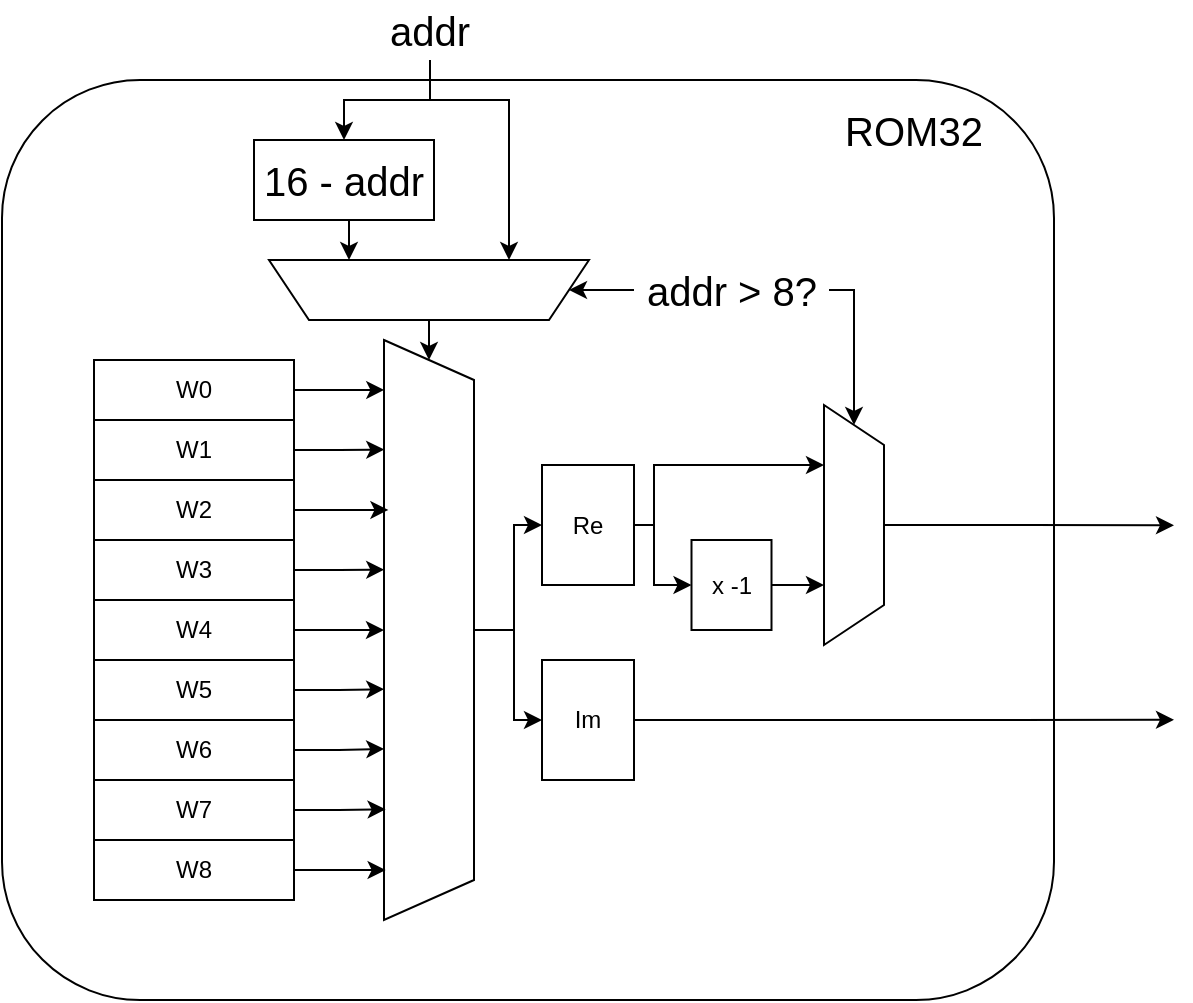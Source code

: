 <mxfile version="26.0.16">
  <diagram name="第 1 页" id="TBly7dRqXLLttx6Q0LW8">
    <mxGraphModel dx="989" dy="577" grid="1" gridSize="10" guides="1" tooltips="1" connect="1" arrows="1" fold="1" page="1" pageScale="1" pageWidth="827" pageHeight="1169" math="0" shadow="0">
      <root>
        <mxCell id="0" />
        <mxCell id="1" parent="0" />
        <mxCell id="ZSCW-fxgdIgpkBm4VGL2-10" value="" style="rounded=1;whiteSpace=wrap;html=1;" vertex="1" parent="1">
          <mxGeometry x="144" y="170" width="526" height="460" as="geometry" />
        </mxCell>
        <mxCell id="ZSCW-fxgdIgpkBm4VGL2-1" value="W0" style="rounded=0;whiteSpace=wrap;html=1;" vertex="1" parent="1">
          <mxGeometry x="190" y="310" width="100" height="30" as="geometry" />
        </mxCell>
        <mxCell id="ZSCW-fxgdIgpkBm4VGL2-2" value="W1" style="rounded=0;whiteSpace=wrap;html=1;" vertex="1" parent="1">
          <mxGeometry x="190" y="340" width="100" height="30" as="geometry" />
        </mxCell>
        <mxCell id="ZSCW-fxgdIgpkBm4VGL2-3" value="W2" style="rounded=0;whiteSpace=wrap;html=1;" vertex="1" parent="1">
          <mxGeometry x="190" y="370" width="100" height="30" as="geometry" />
        </mxCell>
        <mxCell id="ZSCW-fxgdIgpkBm4VGL2-4" value="W3" style="rounded=0;whiteSpace=wrap;html=1;" vertex="1" parent="1">
          <mxGeometry x="190" y="400" width="100" height="30" as="geometry" />
        </mxCell>
        <mxCell id="ZSCW-fxgdIgpkBm4VGL2-27" style="edgeStyle=orthogonalEdgeStyle;rounded=0;orthogonalLoop=1;jettySize=auto;html=1;exitX=1;exitY=0.5;exitDx=0;exitDy=0;entryX=0.5;entryY=1;entryDx=0;entryDy=0;" edge="1" parent="1" source="ZSCW-fxgdIgpkBm4VGL2-5" target="ZSCW-fxgdIgpkBm4VGL2-12">
          <mxGeometry relative="1" as="geometry" />
        </mxCell>
        <mxCell id="ZSCW-fxgdIgpkBm4VGL2-5" value="W4" style="rounded=0;whiteSpace=wrap;html=1;" vertex="1" parent="1">
          <mxGeometry x="190" y="430" width="100" height="30" as="geometry" />
        </mxCell>
        <mxCell id="ZSCW-fxgdIgpkBm4VGL2-6" value="W5" style="rounded=0;whiteSpace=wrap;html=1;" vertex="1" parent="1">
          <mxGeometry x="190" y="460" width="100" height="30" as="geometry" />
        </mxCell>
        <mxCell id="ZSCW-fxgdIgpkBm4VGL2-7" value="W6" style="rounded=0;whiteSpace=wrap;html=1;" vertex="1" parent="1">
          <mxGeometry x="190" y="490" width="100" height="30" as="geometry" />
        </mxCell>
        <mxCell id="ZSCW-fxgdIgpkBm4VGL2-8" value="W7" style="rounded=0;whiteSpace=wrap;html=1;" vertex="1" parent="1">
          <mxGeometry x="190" y="520" width="100" height="30" as="geometry" />
        </mxCell>
        <mxCell id="ZSCW-fxgdIgpkBm4VGL2-9" value="W8" style="rounded=0;whiteSpace=wrap;html=1;" vertex="1" parent="1">
          <mxGeometry x="190" y="550" width="100" height="30" as="geometry" />
        </mxCell>
        <mxCell id="ZSCW-fxgdIgpkBm4VGL2-11" value="&lt;font style=&quot;font-size: 20px;&quot;&gt;ROM32&lt;/font&gt;" style="text;html=1;align=center;verticalAlign=middle;whiteSpace=wrap;rounded=0;" vertex="1" parent="1">
          <mxGeometry x="570" y="170" width="60" height="50" as="geometry" />
        </mxCell>
        <mxCell id="ZSCW-fxgdIgpkBm4VGL2-37" style="edgeStyle=orthogonalEdgeStyle;rounded=0;orthogonalLoop=1;jettySize=auto;html=1;exitX=0.5;exitY=0;exitDx=0;exitDy=0;entryX=0;entryY=0.5;entryDx=0;entryDy=0;" edge="1" parent="1" source="ZSCW-fxgdIgpkBm4VGL2-12" target="ZSCW-fxgdIgpkBm4VGL2-34">
          <mxGeometry relative="1" as="geometry" />
        </mxCell>
        <mxCell id="ZSCW-fxgdIgpkBm4VGL2-38" style="edgeStyle=orthogonalEdgeStyle;rounded=0;orthogonalLoop=1;jettySize=auto;html=1;exitX=0.5;exitY=0;exitDx=0;exitDy=0;entryX=0;entryY=0.5;entryDx=0;entryDy=0;" edge="1" parent="1" source="ZSCW-fxgdIgpkBm4VGL2-12" target="ZSCW-fxgdIgpkBm4VGL2-33">
          <mxGeometry relative="1" as="geometry" />
        </mxCell>
        <mxCell id="ZSCW-fxgdIgpkBm4VGL2-12" value="" style="shape=trapezoid;perimeter=trapezoidPerimeter;whiteSpace=wrap;html=1;fixedSize=1;rotation=90;" vertex="1" parent="1">
          <mxGeometry x="212.5" y="422.5" width="290" height="45" as="geometry" />
        </mxCell>
        <mxCell id="ZSCW-fxgdIgpkBm4VGL2-45" style="edgeStyle=orthogonalEdgeStyle;rounded=0;orthogonalLoop=1;jettySize=auto;html=1;exitX=0.5;exitY=0;exitDx=0;exitDy=0;entryX=0;entryY=0.5;entryDx=0;entryDy=0;" edge="1" parent="1" source="ZSCW-fxgdIgpkBm4VGL2-13" target="ZSCW-fxgdIgpkBm4VGL2-12">
          <mxGeometry relative="1" as="geometry" />
        </mxCell>
        <mxCell id="ZSCW-fxgdIgpkBm4VGL2-13" value="" style="shape=trapezoid;perimeter=trapezoidPerimeter;whiteSpace=wrap;html=1;fixedSize=1;rotation=-180;" vertex="1" parent="1">
          <mxGeometry x="277.5" y="260" width="160" height="30" as="geometry" />
        </mxCell>
        <mxCell id="ZSCW-fxgdIgpkBm4VGL2-21" style="edgeStyle=orthogonalEdgeStyle;rounded=0;orthogonalLoop=1;jettySize=auto;html=1;exitX=0.5;exitY=1;exitDx=0;exitDy=0;entryX=0.75;entryY=1;entryDx=0;entryDy=0;" edge="1" parent="1" source="ZSCW-fxgdIgpkBm4VGL2-14" target="ZSCW-fxgdIgpkBm4VGL2-13">
          <mxGeometry relative="1" as="geometry" />
        </mxCell>
        <mxCell id="ZSCW-fxgdIgpkBm4VGL2-14" value="16 - addr" style="rounded=0;whiteSpace=wrap;html=1;fontSize=20;" vertex="1" parent="1">
          <mxGeometry x="270" y="200" width="90" height="40" as="geometry" />
        </mxCell>
        <mxCell id="ZSCW-fxgdIgpkBm4VGL2-20" style="edgeStyle=orthogonalEdgeStyle;rounded=0;orthogonalLoop=1;jettySize=auto;html=1;exitX=0.5;exitY=1;exitDx=0;exitDy=0;entryX=0.5;entryY=0;entryDx=0;entryDy=0;" edge="1" parent="1" source="ZSCW-fxgdIgpkBm4VGL2-17" target="ZSCW-fxgdIgpkBm4VGL2-14">
          <mxGeometry relative="1" as="geometry" />
        </mxCell>
        <mxCell id="ZSCW-fxgdIgpkBm4VGL2-22" style="edgeStyle=orthogonalEdgeStyle;rounded=0;orthogonalLoop=1;jettySize=auto;html=1;exitX=0.5;exitY=1;exitDx=0;exitDy=0;entryX=0.25;entryY=1;entryDx=0;entryDy=0;" edge="1" parent="1" source="ZSCW-fxgdIgpkBm4VGL2-17" target="ZSCW-fxgdIgpkBm4VGL2-13">
          <mxGeometry relative="1" as="geometry">
            <Array as="points">
              <mxPoint x="358" y="180" />
              <mxPoint x="397" y="180" />
            </Array>
          </mxGeometry>
        </mxCell>
        <mxCell id="ZSCW-fxgdIgpkBm4VGL2-17" value="addr" style="text;html=1;align=center;verticalAlign=middle;whiteSpace=wrap;rounded=0;fontSize=20;" vertex="1" parent="1">
          <mxGeometry x="328" y="130" width="60" height="30" as="geometry" />
        </mxCell>
        <mxCell id="ZSCW-fxgdIgpkBm4VGL2-19" style="edgeStyle=orthogonalEdgeStyle;rounded=0;orthogonalLoop=1;jettySize=auto;html=1;exitX=0;exitY=0.5;exitDx=0;exitDy=0;entryX=0;entryY=0.5;entryDx=0;entryDy=0;" edge="1" parent="1" source="ZSCW-fxgdIgpkBm4VGL2-18" target="ZSCW-fxgdIgpkBm4VGL2-13">
          <mxGeometry relative="1" as="geometry" />
        </mxCell>
        <mxCell id="ZSCW-fxgdIgpkBm4VGL2-44" style="edgeStyle=orthogonalEdgeStyle;rounded=0;orthogonalLoop=1;jettySize=auto;html=1;exitX=1;exitY=0.5;exitDx=0;exitDy=0;entryX=0;entryY=0.5;entryDx=0;entryDy=0;" edge="1" parent="1" source="ZSCW-fxgdIgpkBm4VGL2-18" target="ZSCW-fxgdIgpkBm4VGL2-35">
          <mxGeometry relative="1" as="geometry">
            <Array as="points">
              <mxPoint x="570" y="275" />
            </Array>
          </mxGeometry>
        </mxCell>
        <mxCell id="ZSCW-fxgdIgpkBm4VGL2-18" value="&lt;font style=&quot;font-size: 20px;&quot;&gt;addr &amp;gt; 8?&lt;/font&gt;" style="text;html=1;align=center;verticalAlign=middle;whiteSpace=wrap;rounded=0;" vertex="1" parent="1">
          <mxGeometry x="460" y="260" width="97.5" height="30" as="geometry" />
        </mxCell>
        <mxCell id="ZSCW-fxgdIgpkBm4VGL2-23" style="edgeStyle=orthogonalEdgeStyle;rounded=0;orthogonalLoop=1;jettySize=auto;html=1;exitX=1;exitY=0.5;exitDx=0;exitDy=0;entryX=0.086;entryY=0.997;entryDx=0;entryDy=0;entryPerimeter=0;" edge="1" parent="1" source="ZSCW-fxgdIgpkBm4VGL2-1" target="ZSCW-fxgdIgpkBm4VGL2-12">
          <mxGeometry relative="1" as="geometry" />
        </mxCell>
        <mxCell id="ZSCW-fxgdIgpkBm4VGL2-24" style="edgeStyle=orthogonalEdgeStyle;rounded=0;orthogonalLoop=1;jettySize=auto;html=1;exitX=1;exitY=0.5;exitDx=0;exitDy=0;entryX=0.189;entryY=0.997;entryDx=0;entryDy=0;entryPerimeter=0;" edge="1" parent="1" source="ZSCW-fxgdIgpkBm4VGL2-2" target="ZSCW-fxgdIgpkBm4VGL2-12">
          <mxGeometry relative="1" as="geometry" />
        </mxCell>
        <mxCell id="ZSCW-fxgdIgpkBm4VGL2-25" style="edgeStyle=orthogonalEdgeStyle;rounded=0;orthogonalLoop=1;jettySize=auto;html=1;exitX=1;exitY=0.5;exitDx=0;exitDy=0;entryX=0.293;entryY=0.951;entryDx=0;entryDy=0;entryPerimeter=0;" edge="1" parent="1" source="ZSCW-fxgdIgpkBm4VGL2-3" target="ZSCW-fxgdIgpkBm4VGL2-12">
          <mxGeometry relative="1" as="geometry" />
        </mxCell>
        <mxCell id="ZSCW-fxgdIgpkBm4VGL2-26" style="edgeStyle=orthogonalEdgeStyle;rounded=0;orthogonalLoop=1;jettySize=auto;html=1;exitX=1;exitY=0.5;exitDx=0;exitDy=0;entryX=0.396;entryY=0.997;entryDx=0;entryDy=0;entryPerimeter=0;" edge="1" parent="1" source="ZSCW-fxgdIgpkBm4VGL2-4" target="ZSCW-fxgdIgpkBm4VGL2-12">
          <mxGeometry relative="1" as="geometry" />
        </mxCell>
        <mxCell id="ZSCW-fxgdIgpkBm4VGL2-28" style="edgeStyle=orthogonalEdgeStyle;rounded=0;orthogonalLoop=1;jettySize=auto;html=1;exitX=1;exitY=0.5;exitDx=0;exitDy=0;entryX=0.602;entryY=0.997;entryDx=0;entryDy=0;entryPerimeter=0;" edge="1" parent="1" source="ZSCW-fxgdIgpkBm4VGL2-6" target="ZSCW-fxgdIgpkBm4VGL2-12">
          <mxGeometry relative="1" as="geometry" />
        </mxCell>
        <mxCell id="ZSCW-fxgdIgpkBm4VGL2-29" style="edgeStyle=orthogonalEdgeStyle;rounded=0;orthogonalLoop=1;jettySize=auto;html=1;exitX=1;exitY=0.5;exitDx=0;exitDy=0;entryX=0.705;entryY=0.997;entryDx=0;entryDy=0;entryPerimeter=0;" edge="1" parent="1" source="ZSCW-fxgdIgpkBm4VGL2-7" target="ZSCW-fxgdIgpkBm4VGL2-12">
          <mxGeometry relative="1" as="geometry" />
        </mxCell>
        <mxCell id="ZSCW-fxgdIgpkBm4VGL2-30" style="edgeStyle=orthogonalEdgeStyle;rounded=0;orthogonalLoop=1;jettySize=auto;html=1;exitX=1;exitY=0.5;exitDx=0;exitDy=0;entryX=0.809;entryY=0.982;entryDx=0;entryDy=0;entryPerimeter=0;" edge="1" parent="1" source="ZSCW-fxgdIgpkBm4VGL2-8" target="ZSCW-fxgdIgpkBm4VGL2-12">
          <mxGeometry relative="1" as="geometry" />
        </mxCell>
        <mxCell id="ZSCW-fxgdIgpkBm4VGL2-31" style="edgeStyle=orthogonalEdgeStyle;rounded=0;orthogonalLoop=1;jettySize=auto;html=1;exitX=1;exitY=0.5;exitDx=0;exitDy=0;entryX=0.914;entryY=0.982;entryDx=0;entryDy=0;entryPerimeter=0;" edge="1" parent="1" source="ZSCW-fxgdIgpkBm4VGL2-9" target="ZSCW-fxgdIgpkBm4VGL2-12">
          <mxGeometry relative="1" as="geometry" />
        </mxCell>
        <mxCell id="ZSCW-fxgdIgpkBm4VGL2-39" style="edgeStyle=orthogonalEdgeStyle;rounded=0;orthogonalLoop=1;jettySize=auto;html=1;exitX=1;exitY=0.5;exitDx=0;exitDy=0;" edge="1" parent="1" source="ZSCW-fxgdIgpkBm4VGL2-33">
          <mxGeometry relative="1" as="geometry">
            <mxPoint x="730.0" y="489.897" as="targetPoint" />
          </mxGeometry>
        </mxCell>
        <mxCell id="ZSCW-fxgdIgpkBm4VGL2-33" value="Im" style="rounded=0;whiteSpace=wrap;html=1;" vertex="1" parent="1">
          <mxGeometry x="414" y="460" width="46" height="60" as="geometry" />
        </mxCell>
        <mxCell id="ZSCW-fxgdIgpkBm4VGL2-40" style="edgeStyle=orthogonalEdgeStyle;rounded=0;orthogonalLoop=1;jettySize=auto;html=1;exitX=1;exitY=0.5;exitDx=0;exitDy=0;entryX=0.25;entryY=1;entryDx=0;entryDy=0;" edge="1" parent="1" source="ZSCW-fxgdIgpkBm4VGL2-34" target="ZSCW-fxgdIgpkBm4VGL2-35">
          <mxGeometry relative="1" as="geometry">
            <Array as="points">
              <mxPoint x="470" y="393" />
              <mxPoint x="470" y="363" />
            </Array>
          </mxGeometry>
        </mxCell>
        <mxCell id="ZSCW-fxgdIgpkBm4VGL2-41" style="edgeStyle=orthogonalEdgeStyle;rounded=0;orthogonalLoop=1;jettySize=auto;html=1;exitX=1;exitY=0.5;exitDx=0;exitDy=0;entryX=0;entryY=0.5;entryDx=0;entryDy=0;" edge="1" parent="1" source="ZSCW-fxgdIgpkBm4VGL2-34" target="ZSCW-fxgdIgpkBm4VGL2-36">
          <mxGeometry relative="1" as="geometry">
            <Array as="points">
              <mxPoint x="470" y="393" />
              <mxPoint x="470" y="423" />
            </Array>
          </mxGeometry>
        </mxCell>
        <mxCell id="ZSCW-fxgdIgpkBm4VGL2-34" value="Re" style="rounded=0;whiteSpace=wrap;html=1;" vertex="1" parent="1">
          <mxGeometry x="414" y="362.5" width="46" height="60" as="geometry" />
        </mxCell>
        <mxCell id="ZSCW-fxgdIgpkBm4VGL2-43" style="edgeStyle=orthogonalEdgeStyle;rounded=0;orthogonalLoop=1;jettySize=auto;html=1;exitX=0.5;exitY=0;exitDx=0;exitDy=0;" edge="1" parent="1" source="ZSCW-fxgdIgpkBm4VGL2-35">
          <mxGeometry relative="1" as="geometry">
            <mxPoint x="730.0" y="392.655" as="targetPoint" />
          </mxGeometry>
        </mxCell>
        <mxCell id="ZSCW-fxgdIgpkBm4VGL2-35" value="" style="shape=trapezoid;perimeter=trapezoidPerimeter;whiteSpace=wrap;html=1;fixedSize=1;rotation=90;" vertex="1" parent="1">
          <mxGeometry x="510" y="377.5" width="120" height="30" as="geometry" />
        </mxCell>
        <mxCell id="ZSCW-fxgdIgpkBm4VGL2-42" style="edgeStyle=orthogonalEdgeStyle;rounded=0;orthogonalLoop=1;jettySize=auto;html=1;exitX=1;exitY=0.5;exitDx=0;exitDy=0;entryX=0.75;entryY=1;entryDx=0;entryDy=0;" edge="1" parent="1" source="ZSCW-fxgdIgpkBm4VGL2-36" target="ZSCW-fxgdIgpkBm4VGL2-35">
          <mxGeometry relative="1" as="geometry" />
        </mxCell>
        <mxCell id="ZSCW-fxgdIgpkBm4VGL2-36" value="x -1" style="rounded=0;whiteSpace=wrap;html=1;" vertex="1" parent="1">
          <mxGeometry x="488.75" y="400" width="40" height="45" as="geometry" />
        </mxCell>
      </root>
    </mxGraphModel>
  </diagram>
</mxfile>

